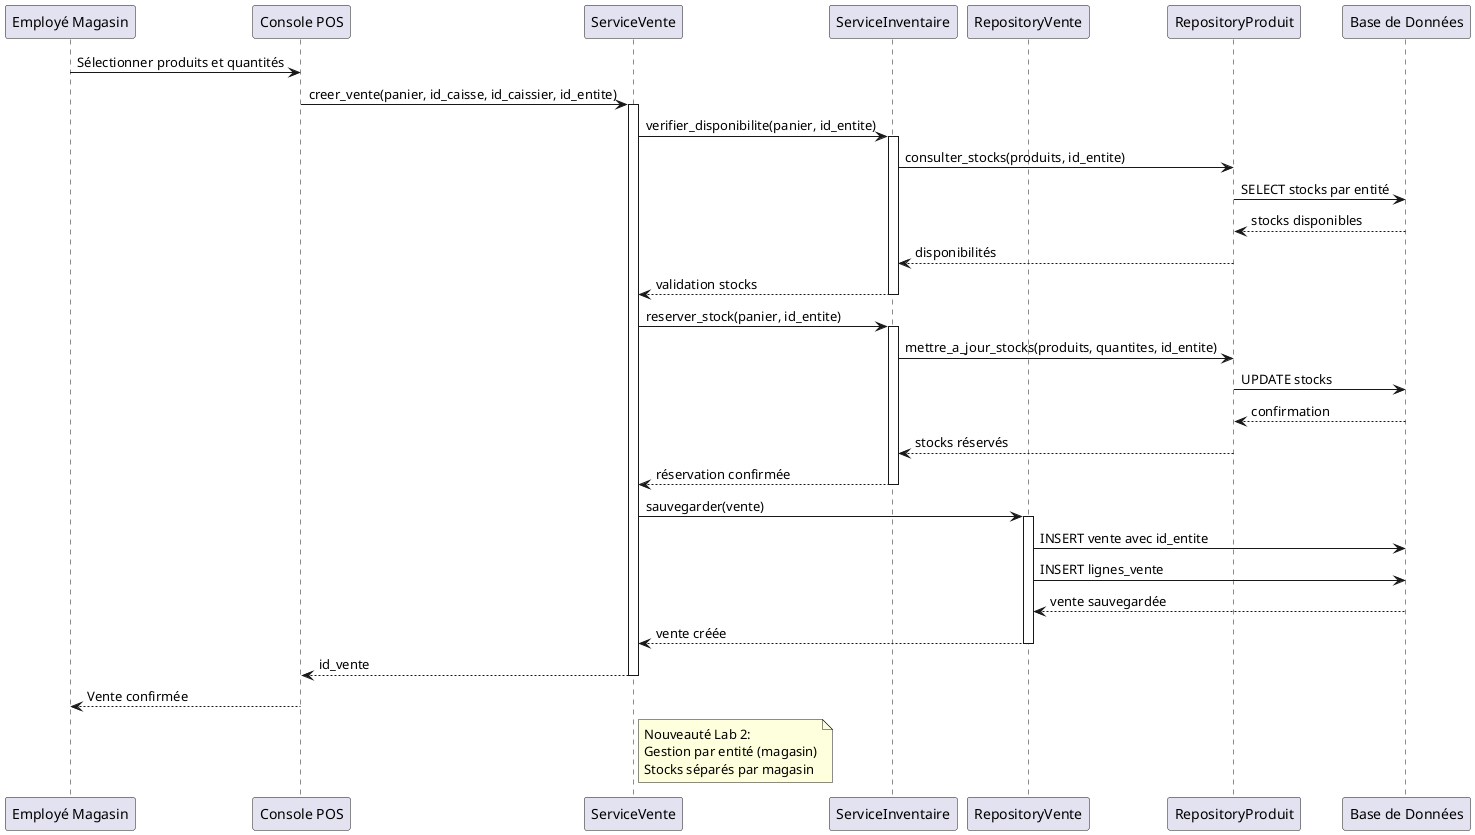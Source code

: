 @startuml
participant "Employé Magasin" as EM
participant "Console POS" as UI
participant "ServiceVente" as SV
participant "ServiceInventaire" as SI
participant "RepositoryVente" as RV
participant "RepositoryProduit" as RP
participant "Base de Données" as BD

EM -> UI: Sélectionner produits et quantités
UI -> SV: creer_vente(panier, id_caisse, id_caissier, id_entite)
activate SV

SV -> SI: verifier_disponibilite(panier, id_entite)
activate SI
SI -> RP: consulter_stocks(produits, id_entite)
RP -> BD: SELECT stocks par entité
BD --> RP: stocks disponibles
RP --> SI: disponibilités
SI --> SV: validation stocks
deactivate SI

SV -> SI: reserver_stock(panier, id_entite)
activate SI
SI -> RP: mettre_a_jour_stocks(produits, quantites, id_entite)
RP -> BD: UPDATE stocks
BD --> RP: confirmation
RP --> SI: stocks réservés
SI --> SV: réservation confirmée
deactivate SI

SV -> RV: sauvegarder(vente)
activate RV
RV -> BD: INSERT vente avec id_entite
RV -> BD: INSERT lignes_vente
BD --> RV: vente sauvegardée
RV --> SV: vente créée
deactivate RV

SV --> UI: id_vente
deactivate SV
UI --> EM: Vente confirmée

note right of SV
  Nouveauté Lab 2:
  Gestion par entité (magasin)
  Stocks séparés par magasin
end note

@enduml
